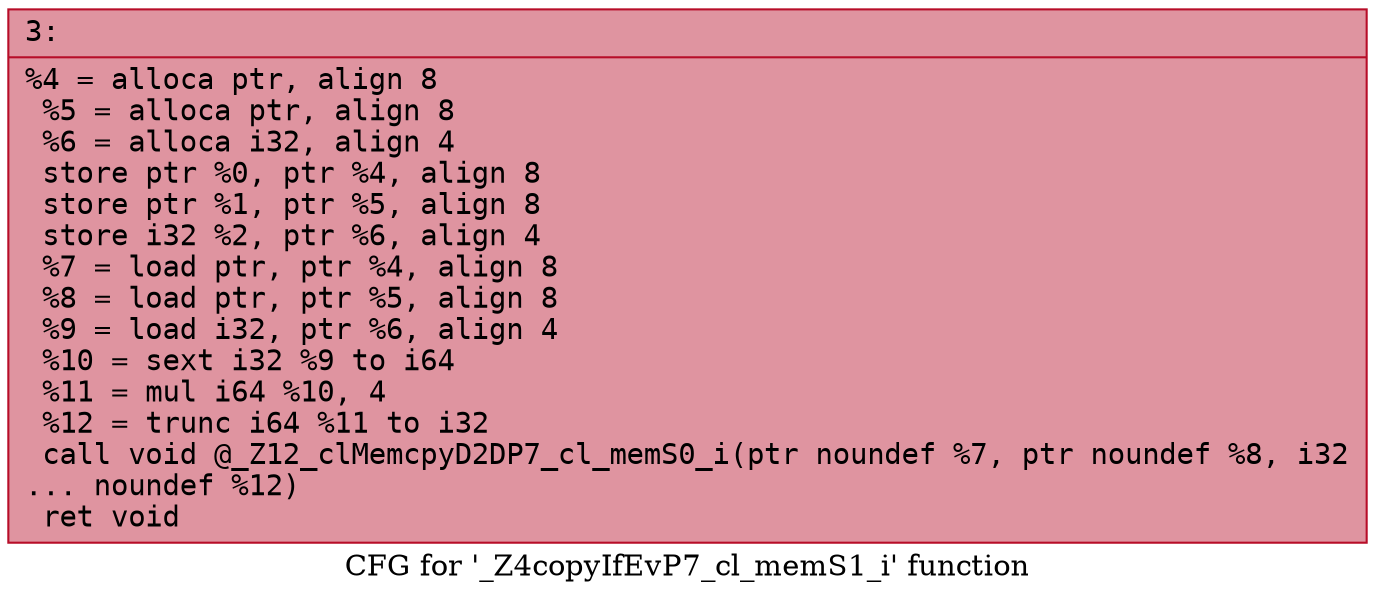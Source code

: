 digraph "CFG for '_Z4copyIfEvP7_cl_memS1_i' function" {
	label="CFG for '_Z4copyIfEvP7_cl_memS1_i' function";

	Node0x600000d00e10 [shape=record,color="#b70d28ff", style=filled, fillcolor="#b70d2870" fontname="Courier",label="{3:\l|  %4 = alloca ptr, align 8\l  %5 = alloca ptr, align 8\l  %6 = alloca i32, align 4\l  store ptr %0, ptr %4, align 8\l  store ptr %1, ptr %5, align 8\l  store i32 %2, ptr %6, align 4\l  %7 = load ptr, ptr %4, align 8\l  %8 = load ptr, ptr %5, align 8\l  %9 = load i32, ptr %6, align 4\l  %10 = sext i32 %9 to i64\l  %11 = mul i64 %10, 4\l  %12 = trunc i64 %11 to i32\l  call void @_Z12_clMemcpyD2DP7_cl_memS0_i(ptr noundef %7, ptr noundef %8, i32\l... noundef %12)\l  ret void\l}"];
}
